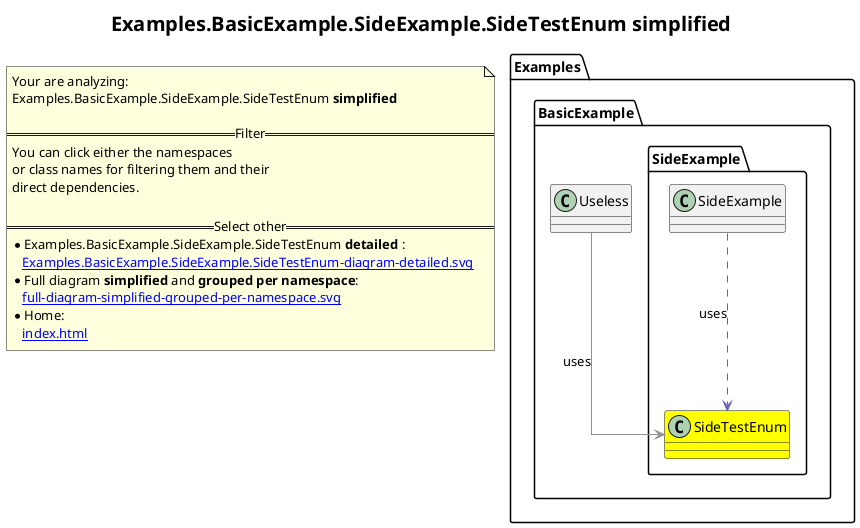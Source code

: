 @startuml
skinparam linetype ortho
title <size:20>Examples.BasicExample.SideExample.SideTestEnum **simplified** </size>
note "Your are analyzing:\nExamples.BasicExample.SideExample.SideTestEnum **simplified** \n\n==Filter==\nYou can click either the namespaces \nor class names for filtering them and their\ndirect dependencies.\n\n==Select other==\n* Examples.BasicExample.SideExample.SideTestEnum **detailed** :\n   [[Examples.BasicExample.SideExample.SideTestEnum-diagram-detailed.svg]]\n* Full diagram **simplified** and **grouped per namespace**:\n   [[full-diagram-simplified-grouped-per-namespace.svg]]\n* Home:\n   [[index.html]]" as FloatingNote
  class Examples.BasicExample.Useless [[Examples.BasicExample.Useless-diagram-simplified.svg]]  {
  }
    class Examples.BasicExample.SideExample.SideTestEnum [[Examples.BasicExample.SideExample.SideTestEnum-diagram-simplified.svg]] #yellow {
    }
    class Examples.BasicExample.SideExample.SideExample [[Examples.BasicExample.SideExample.SideExample-diagram-simplified.svg]]  {
    }
 ' *************************************** 
 ' *************************************** 
 ' *************************************** 
' Class relations extracted from namespace:
' Examples.BasicExample
Examples.BasicExample.Useless -[#909090]-> Examples.BasicExample.SideExample.SideTestEnum  : uses 
' Class relations extracted from namespace:
' Examples.BasicExample.SideExample
Examples.BasicExample.SideExample.SideExample .[#6060BB].> Examples.BasicExample.SideExample.SideTestEnum  : uses 
@enduml